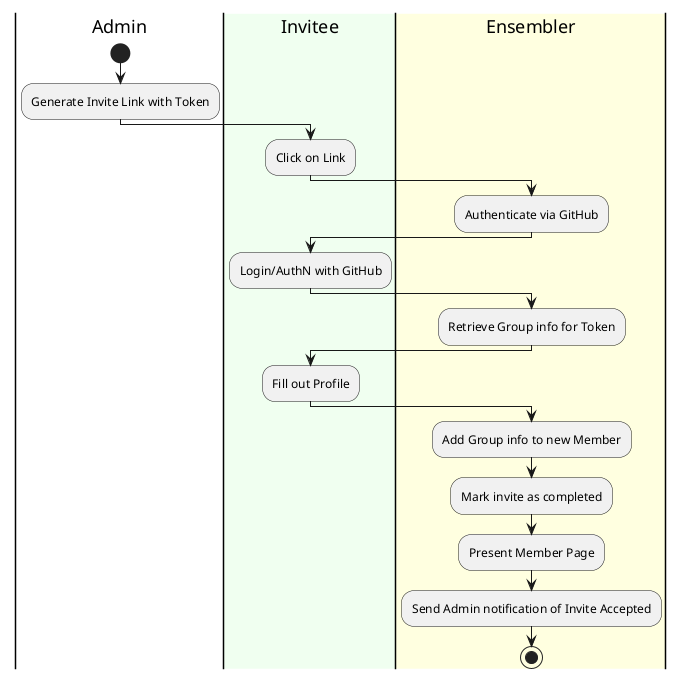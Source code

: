 @startuml

|Admin|
start
:Generate Invite Link with Token;
|#HoneyDew|Invitee|
:Click on Link;
|#LightYellow|Ensembler|
:Authenticate via GitHub;
|Invitee|
:Login/AuthN with GitHub;
|Ensembler|
:Retrieve Group info for Token;
|Invitee|
:Fill out Profile;
|Ensembler|
:Add Group info to new Member;
:Mark invite as completed;
:Present Member Page;
|Ensembler|
:Send Admin notification of Invite Accepted;
stop
@enduml